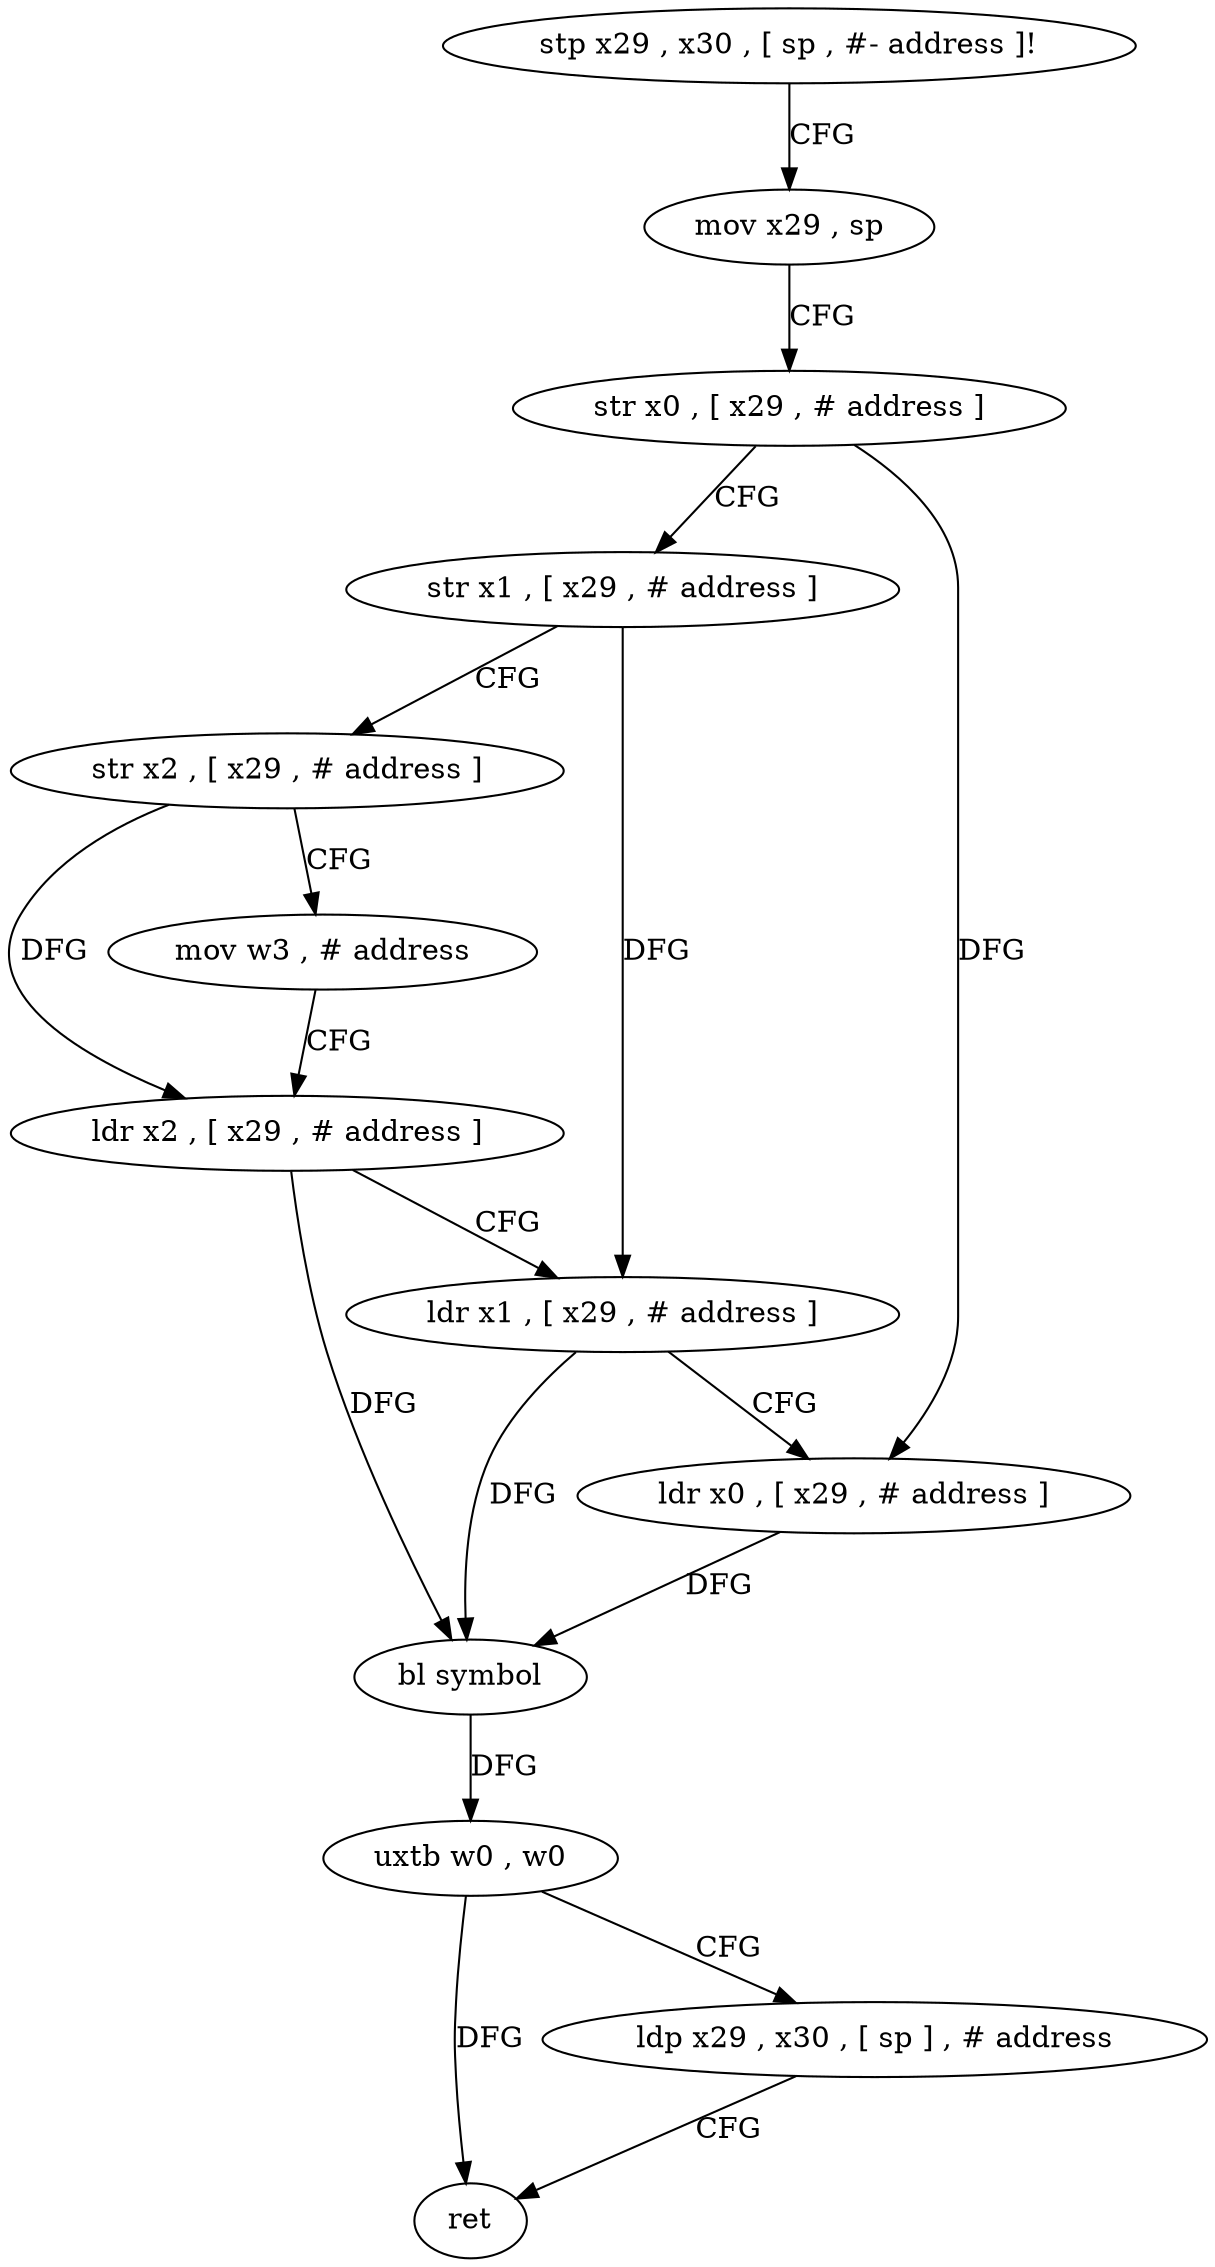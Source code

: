 digraph "func" {
"4269500" [label = "stp x29 , x30 , [ sp , #- address ]!" ]
"4269504" [label = "mov x29 , sp" ]
"4269508" [label = "str x0 , [ x29 , # address ]" ]
"4269512" [label = "str x1 , [ x29 , # address ]" ]
"4269516" [label = "str x2 , [ x29 , # address ]" ]
"4269520" [label = "mov w3 , # address" ]
"4269524" [label = "ldr x2 , [ x29 , # address ]" ]
"4269528" [label = "ldr x1 , [ x29 , # address ]" ]
"4269532" [label = "ldr x0 , [ x29 , # address ]" ]
"4269536" [label = "bl symbol" ]
"4269540" [label = "uxtb w0 , w0" ]
"4269544" [label = "ldp x29 , x30 , [ sp ] , # address" ]
"4269548" [label = "ret" ]
"4269500" -> "4269504" [ label = "CFG" ]
"4269504" -> "4269508" [ label = "CFG" ]
"4269508" -> "4269512" [ label = "CFG" ]
"4269508" -> "4269532" [ label = "DFG" ]
"4269512" -> "4269516" [ label = "CFG" ]
"4269512" -> "4269528" [ label = "DFG" ]
"4269516" -> "4269520" [ label = "CFG" ]
"4269516" -> "4269524" [ label = "DFG" ]
"4269520" -> "4269524" [ label = "CFG" ]
"4269524" -> "4269528" [ label = "CFG" ]
"4269524" -> "4269536" [ label = "DFG" ]
"4269528" -> "4269532" [ label = "CFG" ]
"4269528" -> "4269536" [ label = "DFG" ]
"4269532" -> "4269536" [ label = "DFG" ]
"4269536" -> "4269540" [ label = "DFG" ]
"4269540" -> "4269544" [ label = "CFG" ]
"4269540" -> "4269548" [ label = "DFG" ]
"4269544" -> "4269548" [ label = "CFG" ]
}
